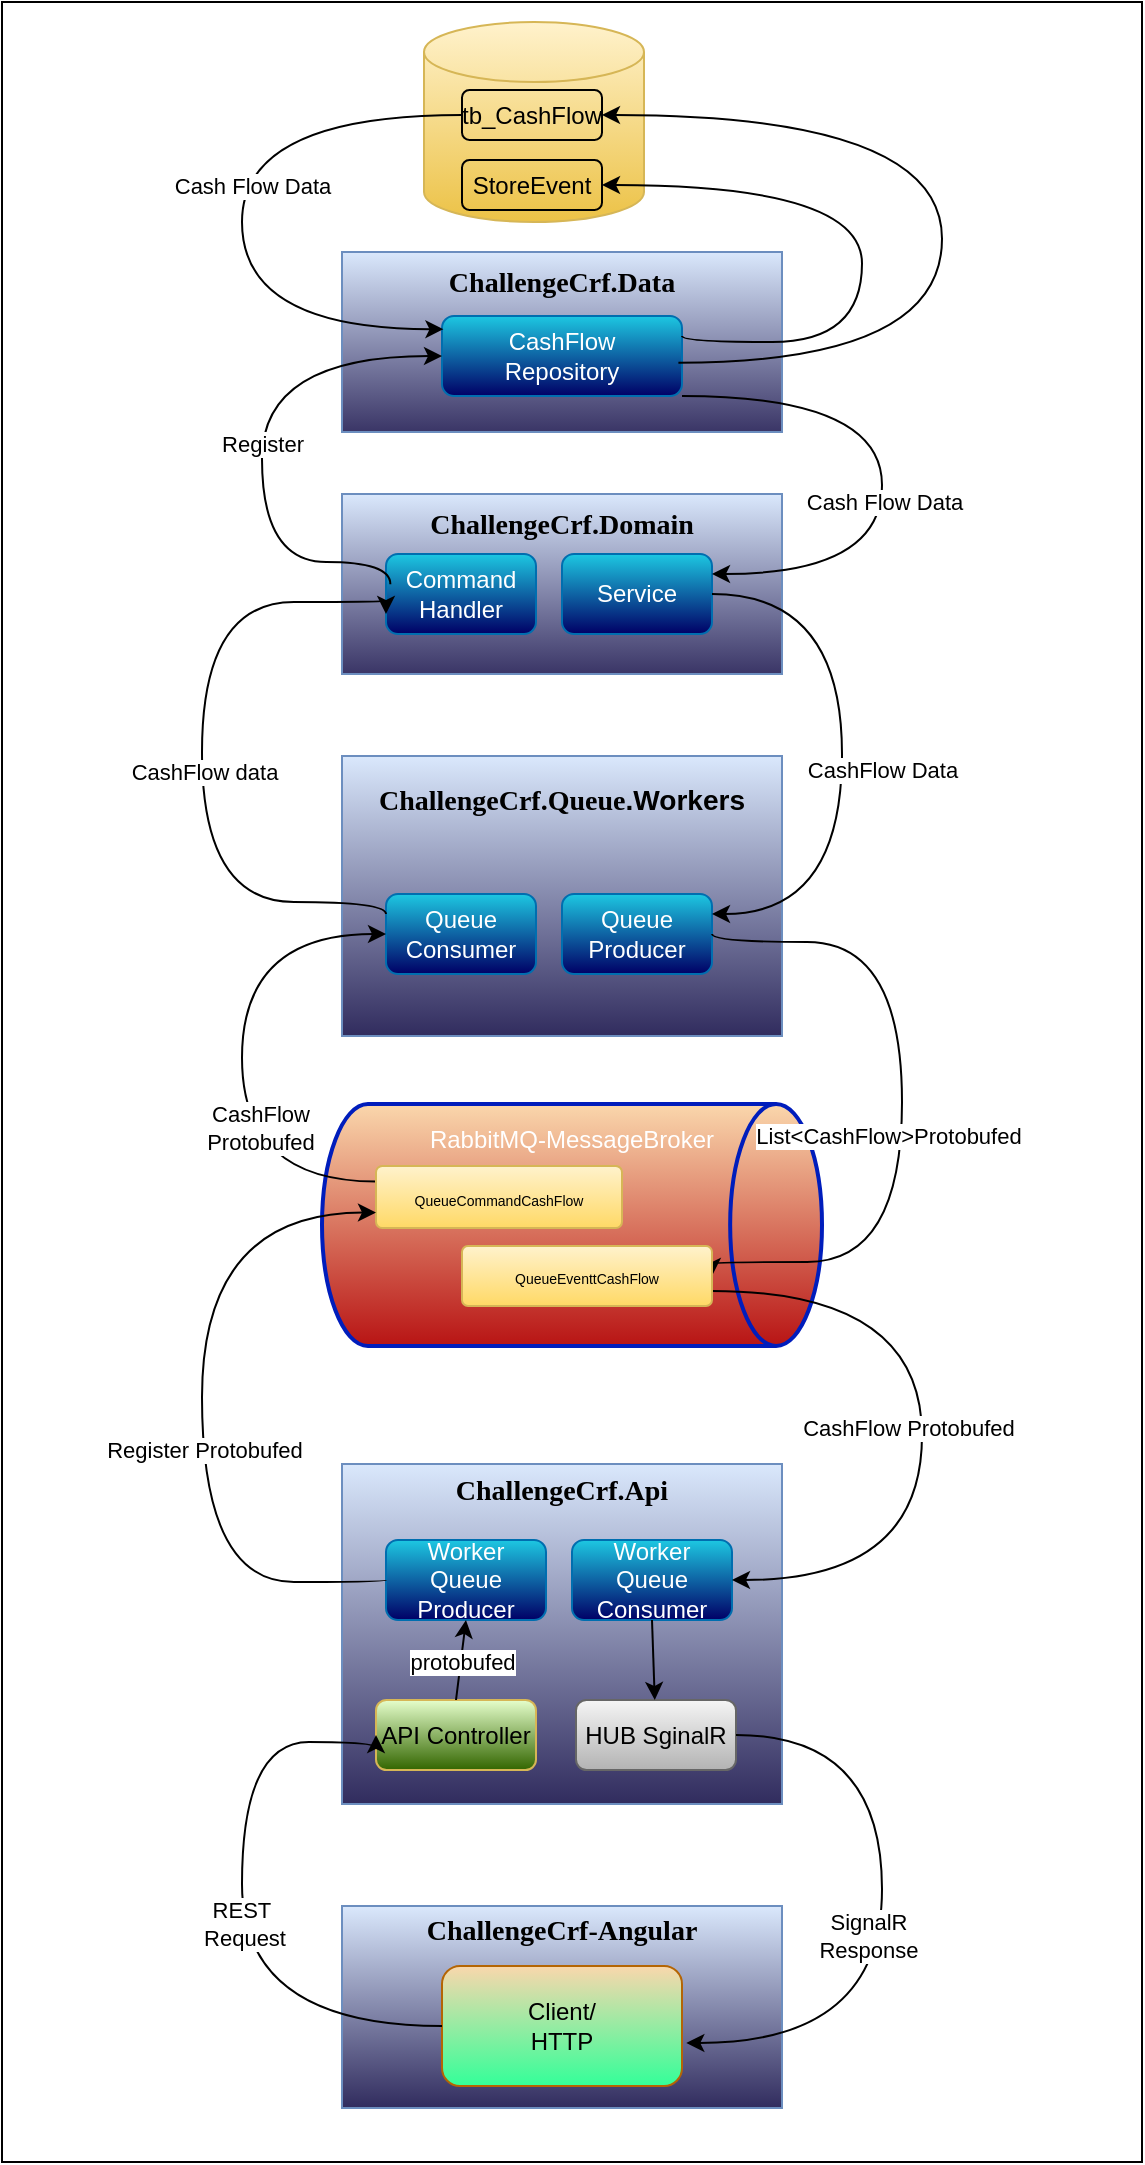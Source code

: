 <mxfile version="21.6.6" type="device">
  <diagram name="Page-1" id="mVWfAIDRVsSP9inFPczl">
    <mxGraphModel dx="548" dy="551" grid="1" gridSize="10" guides="1" tooltips="1" connect="1" arrows="1" fold="1" page="1" pageScale="1" pageWidth="850" pageHeight="1100" math="0" shadow="0">
      <root>
        <mxCell id="0" />
        <mxCell id="1" parent="0" />
        <mxCell id="jz275YC8xQPVCIXKyLV8-145" value="" style="rounded=0;whiteSpace=wrap;html=1;" parent="1" vertex="1">
          <mxGeometry x="180" y="10" width="570" height="1080" as="geometry" />
        </mxCell>
        <mxCell id="jz275YC8xQPVCIXKyLV8-134" value="&lt;p style=&quot;line-height: 120%;&quot;&gt;&lt;/p&gt;&lt;h3 style=&quot;&quot;&gt;&lt;font style=&quot;font-size: 14px;&quot; face=&quot;Verdana&quot;&gt;ChallengeCrf-Angular&lt;/font&gt;&lt;/h3&gt;&lt;div&gt;&lt;font style=&quot;font-size: 14px;&quot; face=&quot;Verdana&quot;&gt;&lt;br&gt;&lt;/font&gt;&lt;/div&gt;&lt;div&gt;&lt;font style=&quot;font-size: 14px;&quot; face=&quot;Verdana&quot;&gt;&lt;br&gt;&lt;/font&gt;&lt;/div&gt;&lt;div&gt;&lt;font style=&quot;font-size: 14px;&quot; face=&quot;Verdana&quot;&gt;&lt;br&gt;&lt;/font&gt;&lt;/div&gt;&lt;div&gt;&lt;br&gt;&lt;/div&gt;&lt;p&gt;&lt;/p&gt;" style="rounded=0;whiteSpace=wrap;html=1;fillColor=#dae8fc;strokeColor=#6c8ebf;movable=1;resizable=1;rotatable=1;deletable=1;editable=1;locked=0;connectable=1;align=center;gradientColor=#312C5E;" parent="1" vertex="1">
          <mxGeometry x="350" y="962" width="220" height="101" as="geometry" />
        </mxCell>
        <mxCell id="jz275YC8xQPVCIXKyLV8-2" value="&lt;p style=&quot;line-height: 120%;&quot;&gt;&lt;/p&gt;&lt;h3 style=&quot;&quot;&gt;&lt;font style=&quot;font-size: 14px;&quot; face=&quot;Verdana&quot;&gt;ChallengeCrf.Api&lt;/font&gt;&lt;/h3&gt;&lt;div&gt;&lt;font style=&quot;font-size: 14px;&quot; face=&quot;Verdana&quot;&gt;&lt;br&gt;&lt;/font&gt;&lt;/div&gt;&lt;div&gt;&lt;font style=&quot;font-size: 14px;&quot; face=&quot;Verdana&quot;&gt;&lt;br&gt;&lt;/font&gt;&lt;/div&gt;&lt;div&gt;&lt;font style=&quot;font-size: 14px;&quot; face=&quot;Verdana&quot;&gt;&lt;br&gt;&lt;/font&gt;&lt;/div&gt;&lt;div&gt;&lt;font style=&quot;font-size: 14px;&quot; face=&quot;Verdana&quot;&gt;&lt;br&gt;&lt;/font&gt;&lt;/div&gt;&lt;div&gt;&lt;font style=&quot;font-size: 14px;&quot; face=&quot;Verdana&quot;&gt;&lt;br&gt;&lt;/font&gt;&lt;/div&gt;&lt;div&gt;&lt;font style=&quot;font-size: 14px;&quot; face=&quot;Verdana&quot;&gt;&lt;br&gt;&lt;/font&gt;&lt;/div&gt;&lt;div&gt;&lt;font style=&quot;font-size: 14px;&quot; face=&quot;Verdana&quot;&gt;&lt;br&gt;&lt;/font&gt;&lt;/div&gt;&lt;div&gt;&lt;br&gt;&lt;/div&gt;&lt;p&gt;&lt;/p&gt;" style="rounded=0;whiteSpace=wrap;html=1;fillColor=#dae8fc;strokeColor=#6c8ebf;movable=1;resizable=1;rotatable=1;deletable=1;editable=1;locked=0;connectable=1;align=center;gradientColor=#312C5E;" parent="1" vertex="1">
          <mxGeometry x="350" y="741" width="220" height="170" as="geometry" />
        </mxCell>
        <mxCell id="jz275YC8xQPVCIXKyLV8-4" value="HUB SginalR" style="rounded=1;whiteSpace=wrap;html=1;fillColor=#f5f5f5;strokeColor=#666666;movable=1;resizable=1;rotatable=1;deletable=1;editable=1;locked=0;connectable=1;gradientColor=#b3b3b3;" parent="1" vertex="1">
          <mxGeometry x="467" y="859" width="80" height="35" as="geometry" />
        </mxCell>
        <mxCell id="jz275YC8xQPVCIXKyLV8-5" value="API Controller" style="rounded=1;whiteSpace=wrap;html=1;fillColor=#E6FFCC;strokeColor=#d6b656;gradientColor=#336600;" parent="1" vertex="1">
          <mxGeometry x="367" y="859" width="80" height="35" as="geometry" />
        </mxCell>
        <mxCell id="jz275YC8xQPVCIXKyLV8-9" value="RabbitMQ-MessageBroker&lt;br&gt;&lt;br&gt;&lt;br&gt;&lt;br&gt;&lt;br&gt;&lt;br&gt;&lt;br&gt;" style="strokeWidth=2;html=1;shape=mxgraph.flowchart.direct_data;whiteSpace=wrap;fillColor=#fad7ac;fontColor=#ffffff;strokeColor=#001DBC;gradientColor=#b81414;" parent="1" vertex="1">
          <mxGeometry x="340" y="561" width="250" height="121" as="geometry" />
        </mxCell>
        <mxCell id="jz275YC8xQPVCIXKyLV8-10" value="Worker&lt;br&gt;Queue&lt;br&gt;Producer" style="rounded=1;whiteSpace=wrap;html=1;fillColor=#1DC8E2;fontColor=#ffffff;strokeColor=#006EAF;gradientColor=#000066;" parent="1" vertex="1">
          <mxGeometry x="372" y="779" width="80" height="40" as="geometry" />
        </mxCell>
        <mxCell id="jz275YC8xQPVCIXKyLV8-13" value="Worker&lt;br&gt;Queue&lt;br&gt;Consumer" style="rounded=1;whiteSpace=wrap;html=1;fillColor=#1DC8E2;fontColor=#ffffff;strokeColor=#006EAF;gradientColor=#000066;" parent="1" vertex="1">
          <mxGeometry x="465" y="779" width="80" height="40" as="geometry" />
        </mxCell>
        <mxCell id="jz275YC8xQPVCIXKyLV8-15" style="edgeStyle=orthogonalEdgeStyle;rounded=0;orthogonalLoop=1;jettySize=auto;html=1;exitX=0.5;exitY=1;exitDx=0;exitDy=0;" parent="1" source="jz275YC8xQPVCIXKyLV8-4" target="jz275YC8xQPVCIXKyLV8-4" edge="1">
          <mxGeometry relative="1" as="geometry" />
        </mxCell>
        <mxCell id="jz275YC8xQPVCIXKyLV8-22" value="Client/&lt;br&gt;HTTP" style="rounded=1;whiteSpace=wrap;html=1;fillColor=#fad7ac;strokeColor=#b46504;gradientColor=#33FF99;" parent="1" vertex="1">
          <mxGeometry x="400" y="992" width="120" height="60" as="geometry" />
        </mxCell>
        <mxCell id="jz275YC8xQPVCIXKyLV8-26" value="" style="endArrow=classic;html=1;rounded=0;exitX=0.5;exitY=1;exitDx=0;exitDy=0;" parent="1" source="jz275YC8xQPVCIXKyLV8-13" target="jz275YC8xQPVCIXKyLV8-4" edge="1">
          <mxGeometry width="50" height="50" relative="1" as="geometry">
            <mxPoint x="650" y="560" as="sourcePoint" />
            <mxPoint x="620" y="410" as="targetPoint" />
          </mxGeometry>
        </mxCell>
        <mxCell id="jz275YC8xQPVCIXKyLV8-27" value="" style="endArrow=classic;html=1;rounded=0;exitX=0.5;exitY=0;exitDx=0;exitDy=0;entryX=0.5;entryY=1;entryDx=0;entryDy=0;" parent="1" source="jz275YC8xQPVCIXKyLV8-5" target="jz275YC8xQPVCIXKyLV8-10" edge="1">
          <mxGeometry width="50" height="50" relative="1" as="geometry">
            <mxPoint x="570" y="460" as="sourcePoint" />
            <mxPoint x="620" y="410" as="targetPoint" />
          </mxGeometry>
        </mxCell>
        <mxCell id="jz275YC8xQPVCIXKyLV8-135" value="protobufed" style="edgeLabel;html=1;align=center;verticalAlign=middle;resizable=0;points=[];" parent="jz275YC8xQPVCIXKyLV8-27" vertex="1" connectable="0">
          <mxGeometry x="-0.479" y="-1" relative="1" as="geometry">
            <mxPoint y="-9" as="offset" />
          </mxGeometry>
        </mxCell>
        <mxCell id="jz275YC8xQPVCIXKyLV8-30" value="&lt;p style=&quot;line-height: 120%;&quot;&gt;&lt;/p&gt;&lt;h3 style=&quot;&quot;&gt;&lt;font face=&quot;Verdana&quot;&gt;&lt;span style=&quot;font-size: 14px;&quot;&gt;ChallengeCrf.Queue&lt;/span&gt;&lt;/font&gt;.Workers&lt;/h3&gt;&lt;div&gt;&lt;font face=&quot;Verdana&quot;&gt;&lt;span style=&quot;font-size: 14px;&quot;&gt;&lt;br&gt;&lt;/span&gt;&lt;/font&gt;&lt;/div&gt;&lt;div&gt;&lt;font face=&quot;Verdana&quot;&gt;&lt;span style=&quot;font-size: 14px;&quot;&gt;&lt;br&gt;&lt;/span&gt;&lt;/font&gt;&lt;/div&gt;&lt;div&gt;&lt;font face=&quot;Verdana&quot;&gt;&lt;span style=&quot;font-size: 14px;&quot;&gt;&lt;br&gt;&lt;/span&gt;&lt;/font&gt;&lt;/div&gt;&lt;div&gt;&lt;font face=&quot;Verdana&quot;&gt;&lt;span style=&quot;font-size: 14px;&quot;&gt;&lt;br&gt;&lt;/span&gt;&lt;/font&gt;&lt;/div&gt;&lt;div&gt;&lt;font face=&quot;Verdana&quot;&gt;&lt;span style=&quot;font-size: 14px;&quot;&gt;&lt;br&gt;&lt;/span&gt;&lt;/font&gt;&lt;/div&gt;&lt;p&gt;&lt;/p&gt;" style="rounded=0;whiteSpace=wrap;html=1;fillColor=#dae8fc;strokeColor=#6c8ebf;movable=1;resizable=1;rotatable=1;deletable=1;editable=1;locked=0;connectable=1;align=center;gradientColor=#312C5E;" parent="1" vertex="1">
          <mxGeometry x="350" y="387" width="220" height="140" as="geometry" />
        </mxCell>
        <mxCell id="jz275YC8xQPVCIXKyLV8-14" value="Queue&lt;br&gt;Producer" style="rounded=1;whiteSpace=wrap;html=1;fillColor=#1DC8E2;fontColor=#ffffff;strokeColor=#006EAF;gradientColor=#000066;" parent="1" vertex="1">
          <mxGeometry x="460" y="456" width="75" height="40" as="geometry" />
        </mxCell>
        <mxCell id="jz275YC8xQPVCIXKyLV8-6" value="Queue Consumer" style="rounded=1;whiteSpace=wrap;html=1;fillColor=#1DC8E2;fontColor=#ffffff;strokeColor=#006EAF;gradientColor=#000066;" parent="1" vertex="1">
          <mxGeometry x="372" y="456" width="75" height="40" as="geometry" />
        </mxCell>
        <mxCell id="jz275YC8xQPVCIXKyLV8-32" value="" style="endArrow=classic;html=1;rounded=0;edgeStyle=orthogonalEdgeStyle;curved=1;exitX=0;exitY=0.25;exitDx=0;exitDy=0;entryX=0;entryY=0.5;entryDx=0;entryDy=0;" parent="1" source="jz275YC8xQPVCIXKyLV8-124" target="jz275YC8xQPVCIXKyLV8-6" edge="1">
          <mxGeometry width="50" height="50" relative="1" as="geometry">
            <mxPoint x="390" y="699" as="sourcePoint" />
            <mxPoint x="310" y="599" as="targetPoint" />
            <Array as="points">
              <mxPoint x="300" y="600" />
              <mxPoint x="300" y="476" />
            </Array>
          </mxGeometry>
        </mxCell>
        <mxCell id="jz275YC8xQPVCIXKyLV8-51" value="CashFlow&lt;br&gt;Protobufed" style="edgeLabel;html=1;align=center;verticalAlign=middle;resizable=0;points=[];" parent="jz275YC8xQPVCIXKyLV8-32" vertex="1" connectable="0">
          <mxGeometry x="-0.42" y="-17" relative="1" as="geometry">
            <mxPoint x="-8" y="-18" as="offset" />
          </mxGeometry>
        </mxCell>
        <mxCell id="jz275YC8xQPVCIXKyLV8-34" value="" style="endArrow=classic;html=1;rounded=0;exitX=0;exitY=0.5;exitDx=0;exitDy=0;edgeStyle=orthogonalEdgeStyle;curved=1;entryX=0;entryY=0.5;entryDx=0;entryDy=0;" parent="1" source="jz275YC8xQPVCIXKyLV8-22" target="jz275YC8xQPVCIXKyLV8-5" edge="1">
          <mxGeometry width="50" height="50" relative="1" as="geometry">
            <mxPoint x="210" y="1000" as="sourcePoint" />
            <mxPoint x="340" y="880" as="targetPoint" />
            <Array as="points">
              <mxPoint x="300" y="1022" />
              <mxPoint x="300" y="880" />
              <mxPoint x="367" y="880" />
            </Array>
          </mxGeometry>
        </mxCell>
        <mxCell id="jz275YC8xQPVCIXKyLV8-43" value="REST&amp;nbsp;&lt;br&gt;Request" style="edgeLabel;html=1;align=center;verticalAlign=middle;resizable=0;points=[];" parent="jz275YC8xQPVCIXKyLV8-34" vertex="1" connectable="0">
          <mxGeometry x="0.01" y="-1" relative="1" as="geometry">
            <mxPoint y="7" as="offset" />
          </mxGeometry>
        </mxCell>
        <mxCell id="jz275YC8xQPVCIXKyLV8-35" value="&lt;p style=&quot;line-height: 120%;&quot;&gt;&lt;/p&gt;&lt;h3 style=&quot;&quot;&gt;&lt;font face=&quot;Verdana&quot;&gt;&lt;span style=&quot;font-size: 14px;&quot;&gt;ChallengeCrf.Domain&lt;/span&gt;&lt;/font&gt;&lt;/h3&gt;&lt;div&gt;&lt;font face=&quot;Verdana&quot;&gt;&lt;span style=&quot;font-size: 14px;&quot;&gt;&lt;br&gt;&lt;/span&gt;&lt;/font&gt;&lt;/div&gt;&lt;div&gt;&lt;font face=&quot;Verdana&quot;&gt;&lt;span style=&quot;font-size: 14px;&quot;&gt;&lt;br&gt;&lt;/span&gt;&lt;/font&gt;&lt;/div&gt;&lt;div&gt;&lt;br&gt;&lt;/div&gt;&lt;p&gt;&lt;/p&gt;" style="rounded=0;whiteSpace=wrap;html=1;fillColor=#dae8fc;strokeColor=#6c8ebf;movable=1;resizable=1;rotatable=1;deletable=1;editable=1;locked=0;connectable=1;align=center;gradientColor=#3a3566;" parent="1" vertex="1">
          <mxGeometry x="350" y="256" width="220" height="90" as="geometry" />
        </mxCell>
        <mxCell id="jz275YC8xQPVCIXKyLV8-37" value="Service" style="rounded=1;whiteSpace=wrap;html=1;fillColor=#1DC8E2;fontColor=#ffffff;strokeColor=#006EAF;gradientColor=#000066;" parent="1" vertex="1">
          <mxGeometry x="460" y="286" width="75" height="40" as="geometry" />
        </mxCell>
        <mxCell id="jz275YC8xQPVCIXKyLV8-38" value="Command Handler" style="rounded=1;whiteSpace=wrap;html=1;fillColor=#1DC8E2;fontColor=#ffffff;strokeColor=#006EAF;gradientColor=#000066;" parent="1" vertex="1">
          <mxGeometry x="372" y="286" width="75" height="40" as="geometry" />
        </mxCell>
        <mxCell id="jz275YC8xQPVCIXKyLV8-40" value="" style="endArrow=classic;html=1;rounded=0;exitX=1;exitY=0.5;exitDx=0;exitDy=0;edgeStyle=orthogonalEdgeStyle;curved=1;entryX=1;entryY=0.5;entryDx=0;entryDy=0;" parent="1" source="jz275YC8xQPVCIXKyLV8-14" target="jz275YC8xQPVCIXKyLV8-126" edge="1">
          <mxGeometry width="50" height="50" relative="1" as="geometry">
            <mxPoint x="600" y="590" as="sourcePoint" />
            <mxPoint x="650" y="540" as="targetPoint" />
            <Array as="points">
              <mxPoint x="535" y="480" />
              <mxPoint x="630" y="480" />
              <mxPoint x="630" y="640" />
              <mxPoint x="535" y="640" />
            </Array>
          </mxGeometry>
        </mxCell>
        <mxCell id="jz275YC8xQPVCIXKyLV8-50" value="List&amp;lt;CashFlow&amp;gt;Protobufed" style="edgeLabel;html=1;align=center;verticalAlign=middle;resizable=0;points=[];" parent="jz275YC8xQPVCIXKyLV8-40" vertex="1" connectable="0">
          <mxGeometry x="0.084" y="-7" relative="1" as="geometry">
            <mxPoint as="offset" />
          </mxGeometry>
        </mxCell>
        <mxCell id="jz275YC8xQPVCIXKyLV8-41" value="" style="endArrow=classic;html=1;rounded=0;exitX=0;exitY=0.25;exitDx=0;exitDy=0;edgeStyle=orthogonalEdgeStyle;curved=1;entryX=0;entryY=0.75;entryDx=0;entryDy=0;" parent="1" source="jz275YC8xQPVCIXKyLV8-6" target="jz275YC8xQPVCIXKyLV8-38" edge="1">
          <mxGeometry width="50" height="50" relative="1" as="geometry">
            <mxPoint x="240" y="560" as="sourcePoint" />
            <mxPoint x="290" y="510" as="targetPoint" />
            <Array as="points">
              <mxPoint x="372" y="460" />
              <mxPoint x="280" y="460" />
              <mxPoint x="280" y="310" />
              <mxPoint x="372" y="310" />
            </Array>
          </mxGeometry>
        </mxCell>
        <mxCell id="jz275YC8xQPVCIXKyLV8-142" value="CashFlow data" style="edgeLabel;html=1;align=center;verticalAlign=middle;resizable=0;points=[];" parent="jz275YC8xQPVCIXKyLV8-41" vertex="1" connectable="0">
          <mxGeometry x="-0.112" y="-1" relative="1" as="geometry">
            <mxPoint y="-10" as="offset" />
          </mxGeometry>
        </mxCell>
        <mxCell id="jz275YC8xQPVCIXKyLV8-44" value="" style="endArrow=classic;html=1;rounded=0;exitX=1;exitY=0.5;exitDx=0;exitDy=0;edgeStyle=orthogonalEdgeStyle;curved=1;entryX=1.018;entryY=0.641;entryDx=0;entryDy=0;entryPerimeter=0;" parent="1" source="jz275YC8xQPVCIXKyLV8-4" target="jz275YC8xQPVCIXKyLV8-22" edge="1">
          <mxGeometry width="50" height="50" relative="1" as="geometry">
            <mxPoint x="600" y="970" as="sourcePoint" />
            <mxPoint x="650" y="920" as="targetPoint" />
            <Array as="points">
              <mxPoint x="620" y="876" />
              <mxPoint x="620" y="1030" />
            </Array>
          </mxGeometry>
        </mxCell>
        <mxCell id="jz275YC8xQPVCIXKyLV8-45" value="SignalR&lt;br&gt;Response" style="edgeLabel;html=1;align=center;verticalAlign=middle;resizable=0;points=[];" parent="jz275YC8xQPVCIXKyLV8-44" vertex="1" connectable="0">
          <mxGeometry x="0.068" y="-7" relative="1" as="geometry">
            <mxPoint as="offset" />
          </mxGeometry>
        </mxCell>
        <mxCell id="jz275YC8xQPVCIXKyLV8-46" value="" style="shape=cylinder3;whiteSpace=wrap;html=1;boundedLbl=1;backgroundOutline=1;size=15;fillColor=#fff2cc;gradientColor=#ecc246;strokeColor=#d6b656;" parent="1" vertex="1">
          <mxGeometry x="391" y="20" width="110" height="100" as="geometry" />
        </mxCell>
        <mxCell id="jz275YC8xQPVCIXKyLV8-49" value="" style="endArrow=classic;html=1;rounded=0;exitX=1;exitY=0.5;exitDx=0;exitDy=0;edgeStyle=orthogonalEdgeStyle;curved=1;entryX=1;entryY=0.25;entryDx=0;entryDy=0;" parent="1" source="jz275YC8xQPVCIXKyLV8-37" target="jz275YC8xQPVCIXKyLV8-14" edge="1">
          <mxGeometry width="50" height="50" relative="1" as="geometry">
            <mxPoint x="580" y="430" as="sourcePoint" />
            <mxPoint x="620" y="470" as="targetPoint" />
            <Array as="points">
              <mxPoint x="600" y="306" />
              <mxPoint x="600" y="466" />
            </Array>
          </mxGeometry>
        </mxCell>
        <mxCell id="jz275YC8xQPVCIXKyLV8-141" value="CashFlow Data" style="edgeLabel;html=1;align=center;verticalAlign=middle;resizable=0;points=[];" parent="jz275YC8xQPVCIXKyLV8-49" vertex="1" connectable="0">
          <mxGeometry x="0.056" y="2" relative="1" as="geometry">
            <mxPoint x="18" as="offset" />
          </mxGeometry>
        </mxCell>
        <mxCell id="jz275YC8xQPVCIXKyLV8-56" value="" style="endArrow=classic;html=1;rounded=0;exitX=1;exitY=0.75;exitDx=0;exitDy=0;entryX=1;entryY=0.5;entryDx=0;entryDy=0;edgeStyle=orthogonalEdgeStyle;curved=1;" parent="1" source="jz275YC8xQPVCIXKyLV8-126" target="jz275YC8xQPVCIXKyLV8-13" edge="1">
          <mxGeometry width="50" height="50" relative="1" as="geometry">
            <mxPoint x="585" y="770" as="sourcePoint" />
            <mxPoint x="560" y="885" as="targetPoint" />
            <Array as="points">
              <mxPoint x="640" y="654" />
              <mxPoint x="640" y="799" />
            </Array>
          </mxGeometry>
        </mxCell>
        <mxCell id="jz275YC8xQPVCIXKyLV8-57" value="CashFlow Protobufed" style="edgeLabel;html=1;align=center;verticalAlign=middle;resizable=0;points=[];" parent="jz275YC8xQPVCIXKyLV8-56" vertex="1" connectable="0">
          <mxGeometry x="0.084" y="-7" relative="1" as="geometry">
            <mxPoint y="-13" as="offset" />
          </mxGeometry>
        </mxCell>
        <mxCell id="jz275YC8xQPVCIXKyLV8-120" value="tb_CashFlow" style="rounded=1;whiteSpace=wrap;html=1;fillColor=none;" parent="1" vertex="1">
          <mxGeometry x="410" y="54" width="70" height="25" as="geometry" />
        </mxCell>
        <mxCell id="jz275YC8xQPVCIXKyLV8-121" value="StoreEvent" style="rounded=1;whiteSpace=wrap;html=1;fillColor=none;" parent="1" vertex="1">
          <mxGeometry x="410" y="89" width="70" height="25" as="geometry" />
        </mxCell>
        <mxCell id="jz275YC8xQPVCIXKyLV8-124" value="&lt;font style=&quot;font-size: 7px;&quot;&gt;QueueCommandCashFlow&lt;/font&gt;" style="rounded=1;arcSize=10;whiteSpace=wrap;html=1;align=center;fillColor=#fff2cc;gradientColor=#ffd966;strokeColor=#d6b656;" parent="1" vertex="1">
          <mxGeometry x="367" y="592" width="123" height="31" as="geometry" />
        </mxCell>
        <mxCell id="jz275YC8xQPVCIXKyLV8-126" value="&lt;font style=&quot;font-size: 7px;&quot;&gt;QueueEventtCashFlow&lt;/font&gt;" style="rounded=1;arcSize=10;whiteSpace=wrap;html=1;align=center;fillColor=#fff2cc;gradientColor=#ffd966;strokeColor=#d6b656;" parent="1" vertex="1">
          <mxGeometry x="410" y="632" width="125" height="30" as="geometry" />
        </mxCell>
        <mxCell id="jz275YC8xQPVCIXKyLV8-127" value="" style="endArrow=classic;html=1;rounded=0;entryX=0;entryY=0.75;entryDx=0;entryDy=0;edgeStyle=orthogonalEdgeStyle;curved=1;exitX=0;exitY=0.5;exitDx=0;exitDy=0;" parent="1" source="jz275YC8xQPVCIXKyLV8-10" target="jz275YC8xQPVCIXKyLV8-124" edge="1">
          <mxGeometry width="50" height="50" relative="1" as="geometry">
            <mxPoint x="260" y="830" as="sourcePoint" />
            <mxPoint x="310" y="780" as="targetPoint" />
            <Array as="points">
              <mxPoint x="372" y="800" />
              <mxPoint x="280" y="800" />
              <mxPoint x="280" y="615" />
            </Array>
          </mxGeometry>
        </mxCell>
        <mxCell id="jz275YC8xQPVCIXKyLV8-128" value="Register Protobufed" style="edgeLabel;html=1;align=center;verticalAlign=middle;resizable=0;points=[];" parent="jz275YC8xQPVCIXKyLV8-127" vertex="1" connectable="0">
          <mxGeometry x="-0.067" y="-1" relative="1" as="geometry">
            <mxPoint y="11" as="offset" />
          </mxGeometry>
        </mxCell>
        <mxCell id="jz275YC8xQPVCIXKyLV8-129" value="&lt;p style=&quot;line-height: 120%;&quot;&gt;&lt;/p&gt;&lt;h3 style=&quot;&quot;&gt;&lt;font face=&quot;Verdana&quot;&gt;&lt;span style=&quot;font-size: 14px;&quot;&gt;ChallengeCrf.Data&lt;/span&gt;&lt;/font&gt;&lt;/h3&gt;&lt;div&gt;&lt;font face=&quot;Verdana&quot;&gt;&lt;span style=&quot;font-size: 14px;&quot;&gt;&lt;br&gt;&lt;/span&gt;&lt;/font&gt;&lt;/div&gt;&lt;div&gt;&lt;font face=&quot;Verdana&quot;&gt;&lt;span style=&quot;font-size: 14px;&quot;&gt;&lt;br&gt;&lt;/span&gt;&lt;/font&gt;&lt;/div&gt;&lt;div&gt;&lt;br&gt;&lt;/div&gt;&lt;p&gt;&lt;/p&gt;" style="rounded=0;whiteSpace=wrap;html=1;fillColor=#dae8fc;strokeColor=#6c8ebf;movable=1;resizable=1;rotatable=1;deletable=1;editable=1;locked=0;connectable=1;align=center;gradientColor=#3a3566;" parent="1" vertex="1">
          <mxGeometry x="350" y="135" width="220" height="90" as="geometry" />
        </mxCell>
        <mxCell id="jz275YC8xQPVCIXKyLV8-131" value="CashFlow&lt;br&gt;Repository" style="rounded=1;whiteSpace=wrap;html=1;fillColor=#1DC8E2;fontColor=#ffffff;strokeColor=#006EAF;gradientColor=#000066;" parent="1" vertex="1">
          <mxGeometry x="400" y="167" width="120" height="40" as="geometry" />
        </mxCell>
        <mxCell id="jz275YC8xQPVCIXKyLV8-122" value="" style="endArrow=classic;html=1;rounded=0;edgeStyle=orthogonalEdgeStyle;curved=1;exitX=0.029;exitY=0.377;exitDx=0;exitDy=0;exitPerimeter=0;" parent="1" source="jz275YC8xQPVCIXKyLV8-38" target="jz275YC8xQPVCIXKyLV8-131" edge="1">
          <mxGeometry width="50" height="50" relative="1" as="geometry">
            <mxPoint x="270" y="400" as="sourcePoint" />
            <mxPoint x="320" y="350" as="targetPoint" />
            <Array as="points">
              <mxPoint x="374" y="290" />
              <mxPoint x="310" y="290" />
              <mxPoint x="310" y="187" />
            </Array>
          </mxGeometry>
        </mxCell>
        <mxCell id="jz275YC8xQPVCIXKyLV8-132" value="Register" style="edgeLabel;html=1;align=center;verticalAlign=middle;resizable=0;points=[];" parent="jz275YC8xQPVCIXKyLV8-122" vertex="1" connectable="0">
          <mxGeometry x="0.008" relative="1" as="geometry">
            <mxPoint as="offset" />
          </mxGeometry>
        </mxCell>
        <mxCell id="jz275YC8xQPVCIXKyLV8-137" value="" style="endArrow=classic;html=1;rounded=0;edgeStyle=orthogonalEdgeStyle;curved=1;entryX=1;entryY=0.5;entryDx=0;entryDy=0;exitX=1;exitY=0.25;exitDx=0;exitDy=0;" parent="1" source="jz275YC8xQPVCIXKyLV8-131" target="jz275YC8xQPVCIXKyLV8-121" edge="1">
          <mxGeometry width="50" height="50" relative="1" as="geometry">
            <mxPoint x="490" y="170" as="sourcePoint" />
            <mxPoint x="580" y="100" as="targetPoint" />
            <Array as="points">
              <mxPoint x="520" y="180" />
              <mxPoint x="610" y="180" />
              <mxPoint x="610" y="102" />
            </Array>
          </mxGeometry>
        </mxCell>
        <mxCell id="jz275YC8xQPVCIXKyLV8-138" value="" style="endArrow=classic;html=1;rounded=0;edgeStyle=orthogonalEdgeStyle;curved=1;exitX=0.985;exitY=0.583;exitDx=0;exitDy=0;exitPerimeter=0;entryX=1;entryY=0.5;entryDx=0;entryDy=0;" parent="1" source="jz275YC8xQPVCIXKyLV8-131" target="jz275YC8xQPVCIXKyLV8-120" edge="1">
          <mxGeometry width="50" height="50" relative="1" as="geometry">
            <mxPoint x="600" y="126.5" as="sourcePoint" />
            <mxPoint x="650" y="76.5" as="targetPoint" />
            <Array as="points">
              <mxPoint x="650" y="190" />
              <mxPoint x="650" y="67" />
            </Array>
          </mxGeometry>
        </mxCell>
        <mxCell id="jz275YC8xQPVCIXKyLV8-139" value="" style="endArrow=classic;html=1;rounded=0;exitX=1;exitY=1;exitDx=0;exitDy=0;edgeStyle=orthogonalEdgeStyle;curved=1;entryX=1;entryY=0.25;entryDx=0;entryDy=0;" parent="1" source="jz275YC8xQPVCIXKyLV8-131" target="jz275YC8xQPVCIXKyLV8-37" edge="1">
          <mxGeometry width="50" height="50" relative="1" as="geometry">
            <mxPoint x="590" y="260" as="sourcePoint" />
            <mxPoint x="640" y="210" as="targetPoint" />
            <Array as="points">
              <mxPoint x="620" y="207" />
              <mxPoint x="620" y="296" />
            </Array>
          </mxGeometry>
        </mxCell>
        <mxCell id="jz275YC8xQPVCIXKyLV8-140" value="Cash Flow Data" style="edgeLabel;html=1;align=center;verticalAlign=middle;resizable=0;points=[];" parent="jz275YC8xQPVCIXKyLV8-139" vertex="1" connectable="0">
          <mxGeometry x="0.113" y="1" relative="1" as="geometry">
            <mxPoint as="offset" />
          </mxGeometry>
        </mxCell>
        <mxCell id="jz275YC8xQPVCIXKyLV8-143" value="" style="endArrow=classic;html=1;rounded=0;exitX=0;exitY=0.5;exitDx=0;exitDy=0;edgeStyle=orthogonalEdgeStyle;curved=1;entryX=0.006;entryY=0.165;entryDx=0;entryDy=0;entryPerimeter=0;" parent="1" source="jz275YC8xQPVCIXKyLV8-120" target="jz275YC8xQPVCIXKyLV8-131" edge="1">
          <mxGeometry width="50" height="50" relative="1" as="geometry">
            <mxPoint x="310" y="114" as="sourcePoint" />
            <mxPoint x="360" y="64" as="targetPoint" />
            <Array as="points">
              <mxPoint x="300" y="67" />
              <mxPoint x="300" y="174" />
            </Array>
          </mxGeometry>
        </mxCell>
        <mxCell id="jz275YC8xQPVCIXKyLV8-144" value="Cash Flow Data" style="edgeLabel;html=1;align=center;verticalAlign=middle;resizable=0;points=[];" parent="jz275YC8xQPVCIXKyLV8-143" vertex="1" connectable="0">
          <mxGeometry x="-0.088" y="5" relative="1" as="geometry">
            <mxPoint as="offset" />
          </mxGeometry>
        </mxCell>
      </root>
    </mxGraphModel>
  </diagram>
</mxfile>
